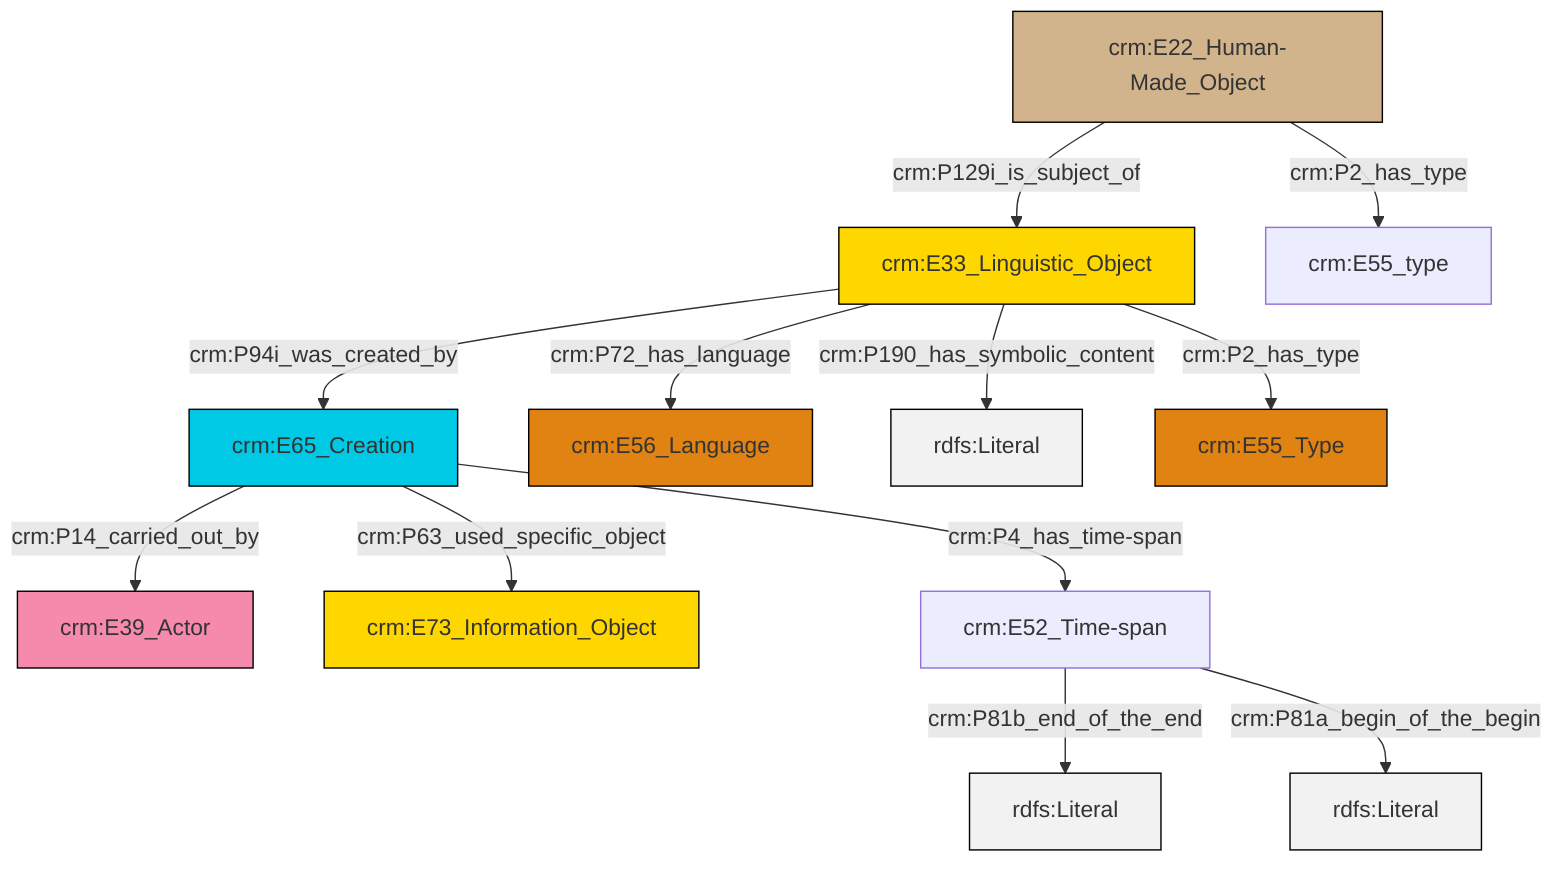 graph TD
classDef Literal fill:#f2f2f2,stroke:#000000;
classDef CRM_Entity fill:#FFFFFF,stroke:#000000;
classDef Temporal_Entity fill:#00C9E6, stroke:#000000;
classDef Type fill:#E18312, stroke:#000000;
classDef Time-Span fill:#2C9C91, stroke:#000000;
classDef Appellation fill:#FFEB7F, stroke:#000000;
classDef Place fill:#008836, stroke:#000000;
classDef Persistent_Item fill:#B266B2, stroke:#000000;
classDef Conceptual_Object fill:#FFD700, stroke:#000000;
classDef Physical_Thing fill:#D2B48C, stroke:#000000;
classDef Actor fill:#f58aad, stroke:#000000;
classDef PC_Classes fill:#4ce600, stroke:#000000;
classDef Multi fill:#cccccc,stroke:#000000;

2["crm:E65_Creation"]:::Temporal_Entity -->|crm:P63_used_specific_object| 3["crm:E73_Information_Object"]:::Conceptual_Object
4["crm:E33_Linguistic_Object"]:::Conceptual_Object -->|crm:P94i_was_created_by| 2["crm:E65_Creation"]:::Temporal_Entity
2["crm:E65_Creation"]:::Temporal_Entity -->|crm:P14_carried_out_by| 0["crm:E39_Actor"]:::Actor
6["crm:E52_Time-span"]:::Default -->|crm:P81b_end_of_the_end| 7[rdfs:Literal]:::Literal
4["crm:E33_Linguistic_Object"]:::Conceptual_Object -->|crm:P72_has_language| 8["crm:E56_Language"]:::Type
2["crm:E65_Creation"]:::Temporal_Entity -->|crm:P4_has_time-span| 6["crm:E52_Time-span"]:::Default
10["crm:E22_Human-Made_Object"]:::Physical_Thing -->|crm:P2_has_type| 13["crm:E55_type"]:::Default
4["crm:E33_Linguistic_Object"]:::Conceptual_Object -->|crm:P190_has_symbolic_content| 15[rdfs:Literal]:::Literal
4["crm:E33_Linguistic_Object"]:::Conceptual_Object -->|crm:P2_has_type| 17["crm:E55_Type"]:::Type
10["crm:E22_Human-Made_Object"]:::Physical_Thing -->|crm:P129i_is_subject_of| 4["crm:E33_Linguistic_Object"]:::Conceptual_Object
6["crm:E52_Time-span"]:::Default -->|crm:P81a_begin_of_the_begin| 20[rdfs:Literal]:::Literal
